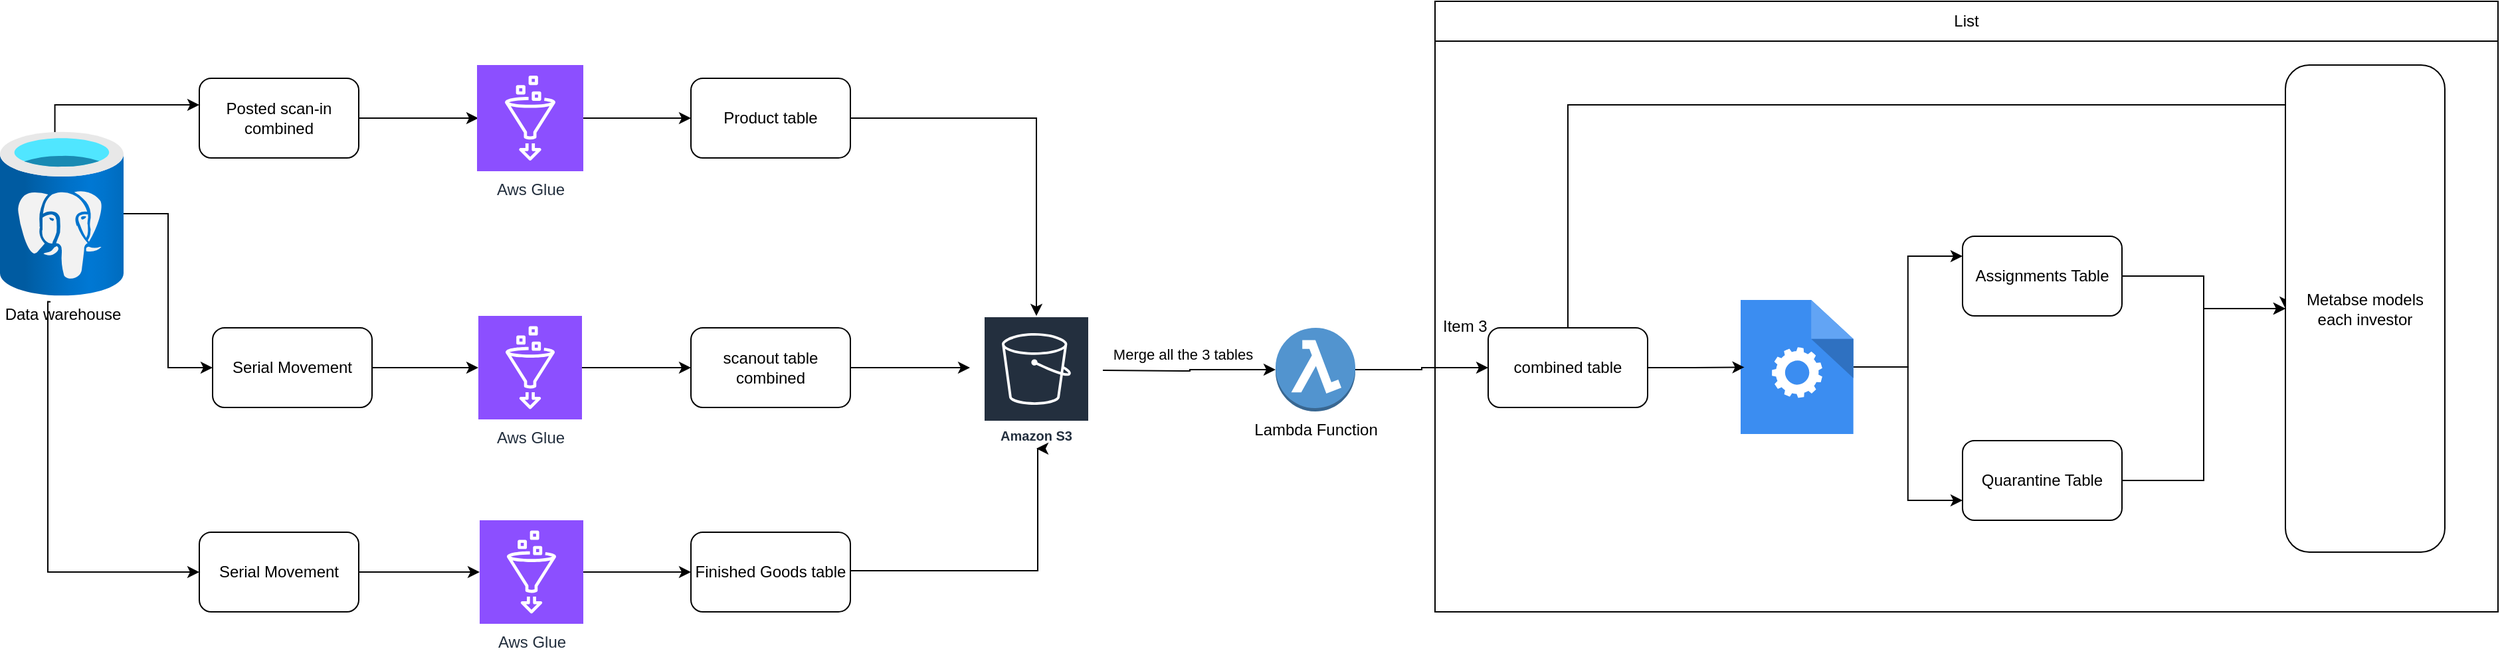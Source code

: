 <mxfile version="24.5.2" type="github">
  <diagram name="Page-1" id="iZcKI4B3J8yrRd7xRlpH">
    <mxGraphModel dx="1034" dy="2147" grid="1" gridSize="10" guides="1" tooltips="1" connect="1" arrows="1" fold="1" page="1" pageScale="1" pageWidth="2336" pageHeight="1654" math="0" shadow="0">
      <root>
        <mxCell id="0" />
        <mxCell id="1" parent="0" />
        <mxCell id="jsC2yVKV6_jI0NT67JG1-1" value="Amazon S3" style="sketch=0;outlineConnect=0;fontColor=#232F3E;gradientColor=none;strokeColor=#ffffff;fillColor=#232F3E;dashed=0;verticalLabelPosition=middle;verticalAlign=bottom;align=center;html=1;whiteSpace=wrap;fontSize=10;fontStyle=1;spacing=3;shape=mxgraph.aws4.productIcon;prIcon=mxgraph.aws4.s3;" parent="1" vertex="1">
          <mxGeometry x="820" y="-678" width="80" height="100" as="geometry" />
        </mxCell>
        <mxCell id="jsC2yVKV6_jI0NT67JG1-4" style="edgeStyle=orthogonalEdgeStyle;rounded=0;orthogonalLoop=1;jettySize=auto;html=1;exitX=0.444;exitY=0.005;exitDx=0;exitDy=0;exitPerimeter=0;" parent="1" source="jsC2yVKV6_jI0NT67JG1-2" edge="1">
          <mxGeometry relative="1" as="geometry">
            <mxPoint x="230" y="-837" as="targetPoint" />
            <Array as="points">
              <mxPoint x="121" y="-837" />
            </Array>
          </mxGeometry>
        </mxCell>
        <mxCell id="jsC2yVKV6_jI0NT67JG1-6" style="edgeStyle=orthogonalEdgeStyle;rounded=0;orthogonalLoop=1;jettySize=auto;html=1;entryX=0;entryY=0.5;entryDx=0;entryDy=0;" parent="1" source="jsC2yVKV6_jI0NT67JG1-2" target="jsC2yVKV6_jI0NT67JG1-8" edge="1">
          <mxGeometry relative="1" as="geometry">
            <mxPoint x="127" y="-587" as="targetPoint" />
          </mxGeometry>
        </mxCell>
        <mxCell id="jsC2yVKV6_jI0NT67JG1-2" value="Data warehouse" style="image;aspect=fixed;html=1;points=[];align=center;fontSize=12;image=img/lib/azure2/databases/Azure_Database_PostgreSQL_Server.svg;" parent="1" vertex="1">
          <mxGeometry x="80" y="-817" width="93" height="124" as="geometry" />
        </mxCell>
        <mxCell id="jsC2yVKV6_jI0NT67JG1-7" value="Posted scan-in combined" style="rounded=1;whiteSpace=wrap;html=1;" parent="1" vertex="1">
          <mxGeometry x="230" y="-857" width="120" height="60" as="geometry" />
        </mxCell>
        <mxCell id="jsC2yVKV6_jI0NT67JG1-8" value="Serial Movement" style="rounded=1;whiteSpace=wrap;html=1;" parent="1" vertex="1">
          <mxGeometry x="240" y="-669" width="120" height="60" as="geometry" />
        </mxCell>
        <mxCell id="n6cRhEiikm48OAnWci3R-10" style="edgeStyle=orthogonalEdgeStyle;rounded=0;orthogonalLoop=1;jettySize=auto;html=1;exitX=1;exitY=0.5;exitDx=0;exitDy=0;exitPerimeter=0;" parent="1" source="jsC2yVKV6_jI0NT67JG1-9" edge="1">
          <mxGeometry relative="1" as="geometry">
            <mxPoint x="600" y="-639" as="targetPoint" />
          </mxGeometry>
        </mxCell>
        <mxCell id="jsC2yVKV6_jI0NT67JG1-9" value="Aws Glue" style="sketch=0;points=[[0,0,0],[0.25,0,0],[0.5,0,0],[0.75,0,0],[1,0,0],[0,1,0],[0.25,1,0],[0.5,1,0],[0.75,1,0],[1,1,0],[0,0.25,0],[0,0.5,0],[0,0.75,0],[1,0.25,0],[1,0.5,0],[1,0.75,0]];outlineConnect=0;fontColor=#232F3E;fillColor=#8C4FFF;strokeColor=#ffffff;dashed=0;verticalLabelPosition=bottom;verticalAlign=top;align=center;html=1;fontSize=12;fontStyle=0;aspect=fixed;shape=mxgraph.aws4.resourceIcon;resIcon=mxgraph.aws4.glue;" parent="1" vertex="1">
          <mxGeometry x="440" y="-678" width="78" height="78" as="geometry" />
        </mxCell>
        <mxCell id="jsC2yVKV6_jI0NT67JG1-10" style="edgeStyle=orthogonalEdgeStyle;rounded=0;orthogonalLoop=1;jettySize=auto;html=1;" parent="1" source="jsC2yVKV6_jI0NT67JG1-7" edge="1">
          <mxGeometry relative="1" as="geometry">
            <mxPoint x="440" y="-827" as="targetPoint" />
          </mxGeometry>
        </mxCell>
        <mxCell id="n6cRhEiikm48OAnWci3R-11" style="edgeStyle=orthogonalEdgeStyle;rounded=0;orthogonalLoop=1;jettySize=auto;html=1;exitX=1;exitY=0.5;exitDx=0;exitDy=0;exitPerimeter=0;" parent="1" source="jsC2yVKV6_jI0NT67JG1-11" edge="1">
          <mxGeometry relative="1" as="geometry">
            <mxPoint x="600" y="-827" as="targetPoint" />
          </mxGeometry>
        </mxCell>
        <mxCell id="jsC2yVKV6_jI0NT67JG1-11" value="Aws Glue" style="sketch=0;points=[[0,0,0],[0.25,0,0],[0.5,0,0],[0.75,0,0],[1,0,0],[0,1,0],[0.25,1,0],[0.5,1,0],[0.75,1,0],[1,1,0],[0,0.25,0],[0,0.5,0],[0,0.75,0],[1,0.25,0],[1,0.5,0],[1,0.75,0]];outlineConnect=0;fontColor=#232F3E;fillColor=#8C4FFF;strokeColor=#ffffff;dashed=0;verticalLabelPosition=bottom;verticalAlign=top;align=center;html=1;fontSize=12;fontStyle=0;aspect=fixed;shape=mxgraph.aws4.resourceIcon;resIcon=mxgraph.aws4.glue;" parent="1" vertex="1">
          <mxGeometry x="439" y="-867" width="80" height="80" as="geometry" />
        </mxCell>
        <mxCell id="n6cRhEiikm48OAnWci3R-1" style="edgeStyle=orthogonalEdgeStyle;rounded=0;orthogonalLoop=1;jettySize=auto;html=1;entryX=0;entryY=0.5;entryDx=0;entryDy=0;exitX=0.409;exitY=1.035;exitDx=0;exitDy=0;exitPerimeter=0;" parent="1" source="jsC2yVKV6_jI0NT67JG1-2" target="n6cRhEiikm48OAnWci3R-3" edge="1">
          <mxGeometry relative="1" as="geometry">
            <mxPoint x="127" y="-435" as="targetPoint" />
            <mxPoint x="116" y="-677" as="sourcePoint" />
            <Array as="points">
              <mxPoint x="116" y="-689" />
              <mxPoint x="116" y="-485" />
            </Array>
          </mxGeometry>
        </mxCell>
        <mxCell id="n6cRhEiikm48OAnWci3R-3" value="Serial Movement" style="rounded=1;whiteSpace=wrap;html=1;" parent="1" vertex="1">
          <mxGeometry x="230" y="-515" width="120" height="60" as="geometry" />
        </mxCell>
        <mxCell id="n6cRhEiikm48OAnWci3R-9" style="edgeStyle=orthogonalEdgeStyle;rounded=0;orthogonalLoop=1;jettySize=auto;html=1;exitX=1;exitY=0.5;exitDx=0;exitDy=0;exitPerimeter=0;entryX=0;entryY=0.5;entryDx=0;entryDy=0;" parent="1" source="n6cRhEiikm48OAnWci3R-4" target="n6cRhEiikm48OAnWci3R-5" edge="1">
          <mxGeometry relative="1" as="geometry">
            <mxPoint x="590" y="-485" as="targetPoint" />
          </mxGeometry>
        </mxCell>
        <mxCell id="n6cRhEiikm48OAnWci3R-4" value="Aws Glue" style="sketch=0;points=[[0,0,0],[0.25,0,0],[0.5,0,0],[0.75,0,0],[1,0,0],[0,1,0],[0.25,1,0],[0.5,1,0],[0.75,1,0],[1,1,0],[0,0.25,0],[0,0.5,0],[0,0.75,0],[1,0.25,0],[1,0.5,0],[1,0.75,0]];outlineConnect=0;fontColor=#232F3E;fillColor=#8C4FFF;strokeColor=#ffffff;dashed=0;verticalLabelPosition=bottom;verticalAlign=top;align=center;html=1;fontSize=12;fontStyle=0;aspect=fixed;shape=mxgraph.aws4.resourceIcon;resIcon=mxgraph.aws4.glue;" parent="1" vertex="1">
          <mxGeometry x="441" y="-524" width="78" height="78" as="geometry" />
        </mxCell>
        <mxCell id="n6cRhEiikm48OAnWci3R-16" style="edgeStyle=orthogonalEdgeStyle;rounded=0;orthogonalLoop=1;jettySize=auto;html=1;" parent="1" edge="1">
          <mxGeometry relative="1" as="geometry">
            <mxPoint x="860" y="-578" as="targetPoint" />
            <mxPoint x="710" y="-486" as="sourcePoint" />
            <Array as="points">
              <mxPoint x="861" y="-486" />
            </Array>
          </mxGeometry>
        </mxCell>
        <mxCell id="n6cRhEiikm48OAnWci3R-5" value="Finished Goods table" style="rounded=1;whiteSpace=wrap;html=1;" parent="1" vertex="1">
          <mxGeometry x="600" y="-515" width="120" height="60" as="geometry" />
        </mxCell>
        <mxCell id="n6cRhEiikm48OAnWci3R-6" style="edgeStyle=orthogonalEdgeStyle;rounded=0;orthogonalLoop=1;jettySize=auto;html=1;exitX=1;exitY=0.5;exitDx=0;exitDy=0;entryX=0;entryY=0.5;entryDx=0;entryDy=0;entryPerimeter=0;" parent="1" source="n6cRhEiikm48OAnWci3R-3" target="n6cRhEiikm48OAnWci3R-4" edge="1">
          <mxGeometry relative="1" as="geometry" />
        </mxCell>
        <mxCell id="n6cRhEiikm48OAnWci3R-8" style="edgeStyle=orthogonalEdgeStyle;rounded=0;orthogonalLoop=1;jettySize=auto;html=1;exitX=1;exitY=0.5;exitDx=0;exitDy=0;entryX=0;entryY=0.5;entryDx=0;entryDy=0;entryPerimeter=0;" parent="1" source="jsC2yVKV6_jI0NT67JG1-8" target="jsC2yVKV6_jI0NT67JG1-9" edge="1">
          <mxGeometry relative="1" as="geometry" />
        </mxCell>
        <mxCell id="n6cRhEiikm48OAnWci3R-15" style="edgeStyle=orthogonalEdgeStyle;rounded=0;orthogonalLoop=1;jettySize=auto;html=1;exitX=1;exitY=0.5;exitDx=0;exitDy=0;" parent="1" source="n6cRhEiikm48OAnWci3R-12" edge="1">
          <mxGeometry relative="1" as="geometry">
            <mxPoint x="810" y="-639" as="targetPoint" />
          </mxGeometry>
        </mxCell>
        <mxCell id="n6cRhEiikm48OAnWci3R-12" value="scanout table combined" style="rounded=1;whiteSpace=wrap;html=1;" parent="1" vertex="1">
          <mxGeometry x="600" y="-669" width="120" height="60" as="geometry" />
        </mxCell>
        <mxCell id="n6cRhEiikm48OAnWci3R-14" style="edgeStyle=orthogonalEdgeStyle;rounded=0;orthogonalLoop=1;jettySize=auto;html=1;exitX=1;exitY=0.5;exitDx=0;exitDy=0;" parent="1" source="n6cRhEiikm48OAnWci3R-13" target="jsC2yVKV6_jI0NT67JG1-1" edge="1">
          <mxGeometry relative="1" as="geometry">
            <mxPoint x="860" y="-697" as="targetPoint" />
          </mxGeometry>
        </mxCell>
        <mxCell id="n6cRhEiikm48OAnWci3R-13" value="Product table" style="rounded=1;whiteSpace=wrap;html=1;" parent="1" vertex="1">
          <mxGeometry x="600" y="-857" width="120" height="60" as="geometry" />
        </mxCell>
        <mxCell id="Gs2iLJmTBSKQsVDlnOt5-11" style="edgeStyle=orthogonalEdgeStyle;rounded=0;orthogonalLoop=1;jettySize=auto;html=1;exitX=1;exitY=0.5;exitDx=0;exitDy=0;exitPerimeter=0;entryX=0;entryY=0.5;entryDx=0;entryDy=0;" parent="1" source="XFNl7B4toXM3GKOzUbXC-1" target="XFNl7B4toXM3GKOzUbXC-6" edge="1">
          <mxGeometry relative="1" as="geometry">
            <mxPoint x="1120" y="-638" as="targetPoint" />
          </mxGeometry>
        </mxCell>
        <mxCell id="XFNl7B4toXM3GKOzUbXC-1" value="Lambda Function" style="outlineConnect=0;dashed=0;verticalLabelPosition=bottom;verticalAlign=top;align=center;html=1;shape=mxgraph.aws3.lambda_function;fillColor=#5294CF;gradientColor=none;" parent="1" vertex="1">
          <mxGeometry x="1040" y="-669" width="60" height="63" as="geometry" />
        </mxCell>
        <mxCell id="XFNl7B4toXM3GKOzUbXC-2" style="edgeStyle=orthogonalEdgeStyle;rounded=0;orthogonalLoop=1;jettySize=auto;html=1;entryX=0;entryY=0.5;entryDx=0;entryDy=0;entryPerimeter=0;" parent="1" target="XFNl7B4toXM3GKOzUbXC-1" edge="1">
          <mxGeometry relative="1" as="geometry">
            <mxPoint x="910" y="-637" as="sourcePoint" />
          </mxGeometry>
        </mxCell>
        <mxCell id="XFNl7B4toXM3GKOzUbXC-3" value="Merge all the 3 tables" style="edgeLabel;html=1;align=center;verticalAlign=middle;resizable=0;points=[];" parent="XFNl7B4toXM3GKOzUbXC-2" vertex="1" connectable="0">
          <mxGeometry x="-0.214" y="1" relative="1" as="geometry">
            <mxPoint x="8" y="-12" as="offset" />
          </mxGeometry>
        </mxCell>
        <mxCell id="Gs2iLJmTBSKQsVDlnOt5-29" style="edgeStyle=orthogonalEdgeStyle;rounded=0;orthogonalLoop=1;jettySize=auto;html=1;entryX=0;entryY=0.5;entryDx=0;entryDy=0;" parent="1" source="XFNl7B4toXM3GKOzUbXC-4" target="Gs2iLJmTBSKQsVDlnOt5-14" edge="1">
          <mxGeometry relative="1" as="geometry" />
        </mxCell>
        <mxCell id="XFNl7B4toXM3GKOzUbXC-4" value="Assignments Table" style="rounded=1;whiteSpace=wrap;html=1;" parent="1" vertex="1">
          <mxGeometry x="1557" y="-738" width="120" height="60" as="geometry" />
        </mxCell>
        <mxCell id="Gs2iLJmTBSKQsVDlnOt5-30" style="edgeStyle=orthogonalEdgeStyle;rounded=0;orthogonalLoop=1;jettySize=auto;html=1;exitX=1;exitY=0.5;exitDx=0;exitDy=0;entryX=0;entryY=0.5;entryDx=0;entryDy=0;" parent="1" source="XFNl7B4toXM3GKOzUbXC-5" target="Gs2iLJmTBSKQsVDlnOt5-14" edge="1">
          <mxGeometry relative="1" as="geometry" />
        </mxCell>
        <mxCell id="XFNl7B4toXM3GKOzUbXC-5" value="Quarantine Table" style="rounded=1;whiteSpace=wrap;html=1;" parent="1" vertex="1">
          <mxGeometry x="1557" y="-584" width="120" height="60" as="geometry" />
        </mxCell>
        <mxCell id="Gs2iLJmTBSKQsVDlnOt5-13" style="edgeStyle=orthogonalEdgeStyle;rounded=0;orthogonalLoop=1;jettySize=auto;html=1;exitX=1;exitY=0.5;exitDx=0;exitDy=0;entryX=0;entryY=0.5;entryDx=0;entryDy=0;" parent="1" source="XFNl7B4toXM3GKOzUbXC-6" target="Gs2iLJmTBSKQsVDlnOt5-14" edge="1">
          <mxGeometry relative="1" as="geometry">
            <mxPoint x="1360" y="-850" as="targetPoint" />
            <Array as="points">
              <mxPoint x="1260" y="-639" />
              <mxPoint x="1260" y="-837" />
            </Array>
          </mxGeometry>
        </mxCell>
        <mxCell id="XFNl7B4toXM3GKOzUbXC-6" value="combined table" style="rounded=1;whiteSpace=wrap;html=1;" parent="1" vertex="1">
          <mxGeometry x="1200" y="-669" width="120" height="60" as="geometry" />
        </mxCell>
        <mxCell id="Gs2iLJmTBSKQsVDlnOt5-14" value="Metabse models&lt;br&gt;each investor" style="rounded=1;whiteSpace=wrap;html=1;" parent="1" vertex="1">
          <mxGeometry x="1800" y="-867" width="120" height="367" as="geometry" />
        </mxCell>
        <mxCell id="Gs2iLJmTBSKQsVDlnOt5-24" style="edgeStyle=orthogonalEdgeStyle;rounded=0;orthogonalLoop=1;jettySize=auto;html=1;entryX=0;entryY=0.25;entryDx=0;entryDy=0;" parent="1" source="Gs2iLJmTBSKQsVDlnOt5-21" target="XFNl7B4toXM3GKOzUbXC-4" edge="1">
          <mxGeometry relative="1" as="geometry" />
        </mxCell>
        <mxCell id="Gs2iLJmTBSKQsVDlnOt5-25" style="edgeStyle=orthogonalEdgeStyle;rounded=0;orthogonalLoop=1;jettySize=auto;html=1;entryX=0;entryY=0.75;entryDx=0;entryDy=0;" parent="1" source="Gs2iLJmTBSKQsVDlnOt5-21" target="XFNl7B4toXM3GKOzUbXC-5" edge="1">
          <mxGeometry relative="1" as="geometry" />
        </mxCell>
        <mxCell id="Gs2iLJmTBSKQsVDlnOt5-21" value="" style="sketch=0;html=1;aspect=fixed;strokeColor=none;shadow=0;fillColor=#3B8DF1;verticalAlign=top;labelPosition=center;verticalLabelPosition=bottom;shape=mxgraph.gcp2.process" parent="1" vertex="1">
          <mxGeometry x="1390" y="-690" width="84.84" height="101" as="geometry" />
        </mxCell>
        <mxCell id="Gs2iLJmTBSKQsVDlnOt5-22" style="edgeStyle=orthogonalEdgeStyle;rounded=0;orthogonalLoop=1;jettySize=auto;html=1;exitX=1;exitY=0.5;exitDx=0;exitDy=0;entryX=0.033;entryY=0.502;entryDx=0;entryDy=0;entryPerimeter=0;" parent="1" source="XFNl7B4toXM3GKOzUbXC-6" target="Gs2iLJmTBSKQsVDlnOt5-21" edge="1">
          <mxGeometry relative="1" as="geometry" />
        </mxCell>
        <mxCell id="TPNGe25_BgjMbMGefTsP-20" value="List" style="swimlane;fontStyle=0;childLayout=stackLayout;horizontal=1;startSize=30;horizontalStack=0;resizeParent=1;resizeParentMax=0;resizeLast=0;collapsible=1;marginBottom=0;whiteSpace=wrap;html=1;" vertex="1" parent="1">
          <mxGeometry x="1160" y="-915" width="800" height="460" as="geometry" />
        </mxCell>
        <mxCell id="TPNGe25_BgjMbMGefTsP-23" value="Item 3" style="text;strokeColor=none;fillColor=none;align=left;verticalAlign=middle;spacingLeft=4;spacingRight=4;overflow=hidden;points=[[0,0.5],[1,0.5]];portConstraint=eastwest;rotatable=0;whiteSpace=wrap;html=1;" vertex="1" parent="TPNGe25_BgjMbMGefTsP-20">
          <mxGeometry y="30" width="800" height="430" as="geometry" />
        </mxCell>
      </root>
    </mxGraphModel>
  </diagram>
</mxfile>
